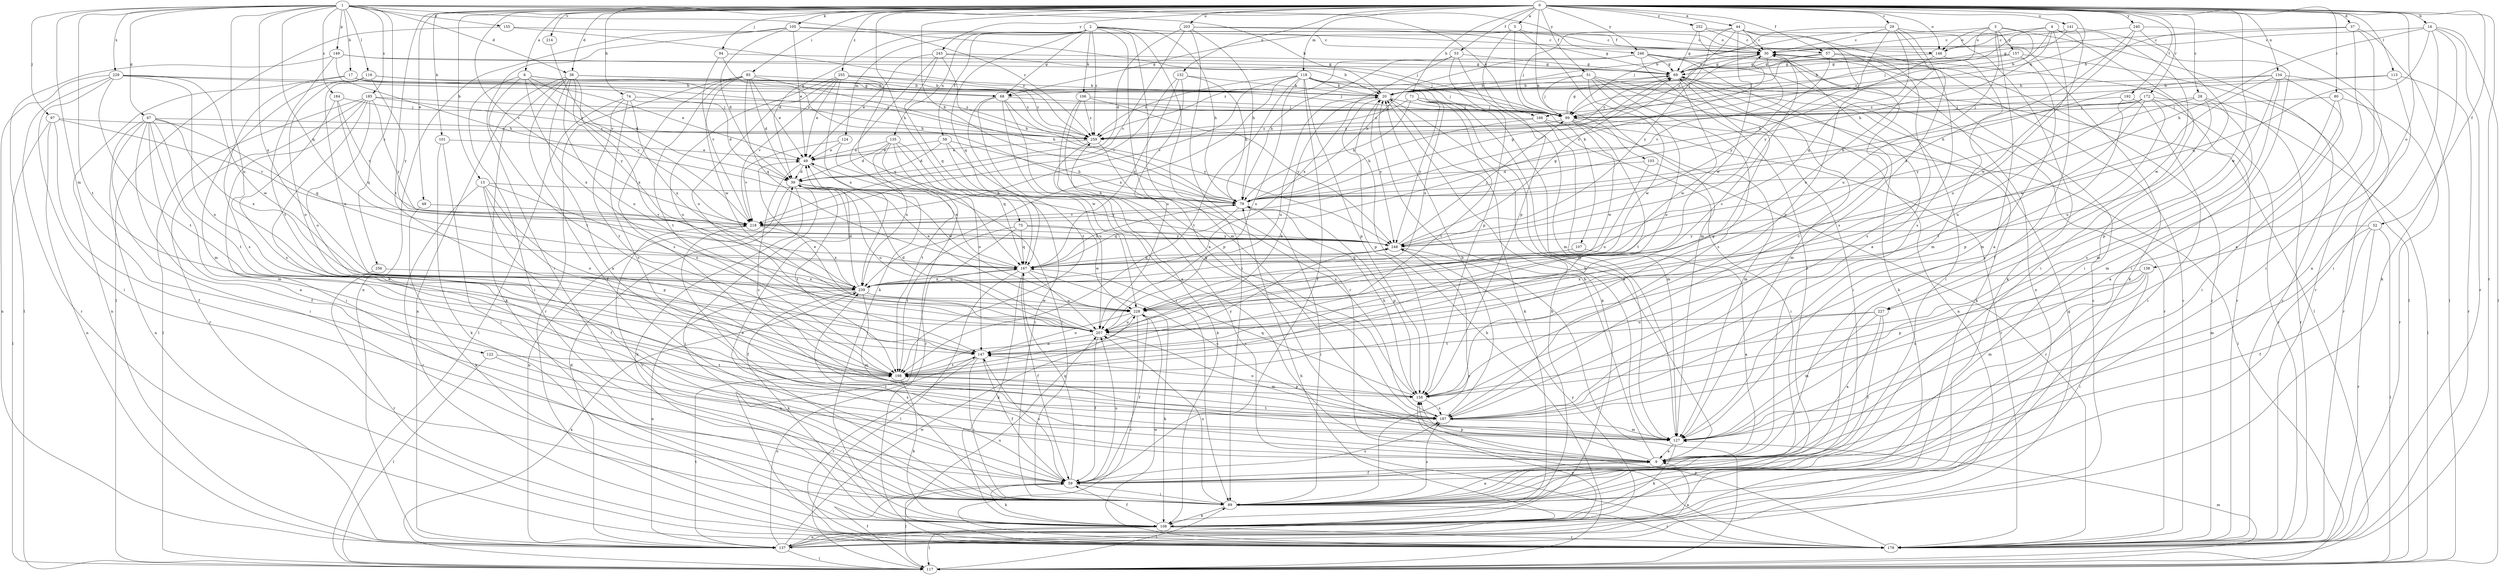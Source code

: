 strict digraph  {
0;
1;
2;
3;
4;
5;
6;
9;
13;
16;
17;
20;
28;
29;
30;
37;
38;
39;
44;
48;
49;
51;
52;
53;
57;
58;
59;
67;
68;
69;
71;
74;
75;
79;
80;
85;
89;
94;
97;
99;
101;
103;
105;
106;
107;
108;
113;
116;
117;
118;
122;
124;
127;
132;
134;
135;
137;
138;
141;
146;
147;
149;
155;
157;
158;
166;
167;
172;
178;
184;
185;
187;
192;
198;
203;
207;
214;
218;
227;
228;
229;
239;
240;
243;
246;
248;
252;
255;
256;
259;
0 -> 5  [label=a];
0 -> 6  [label=a];
0 -> 13  [label=b];
0 -> 16  [label=b];
0 -> 28  [label=c];
0 -> 29  [label=c];
0 -> 37  [label=d];
0 -> 38  [label=d];
0 -> 44  [label=e];
0 -> 48  [label=e];
0 -> 51  [label=f];
0 -> 52  [label=f];
0 -> 53  [label=f];
0 -> 57  [label=f];
0 -> 71  [label=h];
0 -> 74  [label=h];
0 -> 75  [label=h];
0 -> 79  [label=h];
0 -> 80  [label=i];
0 -> 85  [label=i];
0 -> 94  [label=j];
0 -> 101  [label=k];
0 -> 103  [label=k];
0 -> 105  [label=k];
0 -> 113  [label=l];
0 -> 118  [label=m];
0 -> 132  [label=n];
0 -> 134  [label=n];
0 -> 138  [label=o];
0 -> 141  [label=o];
0 -> 146  [label=o];
0 -> 166  [label=q];
0 -> 172  [label=r];
0 -> 178  [label=r];
0 -> 192  [label=t];
0 -> 198  [label=t];
0 -> 203  [label=u];
0 -> 214  [label=v];
0 -> 218  [label=v];
0 -> 227  [label=w];
0 -> 240  [label=y];
0 -> 243  [label=y];
0 -> 246  [label=y];
0 -> 252  [label=z];
0 -> 255  [label=z];
1 -> 17  [label=b];
1 -> 20  [label=b];
1 -> 38  [label=d];
1 -> 67  [label=g];
1 -> 97  [label=j];
1 -> 116  [label=l];
1 -> 122  [label=m];
1 -> 149  [label=p];
1 -> 155  [label=p];
1 -> 166  [label=q];
1 -> 167  [label=q];
1 -> 184  [label=s];
1 -> 185  [label=s];
1 -> 198  [label=t];
1 -> 207  [label=u];
1 -> 229  [label=x];
1 -> 239  [label=x];
1 -> 246  [label=y];
1 -> 256  [label=z];
1 -> 259  [label=z];
2 -> 9  [label=a];
2 -> 39  [label=d];
2 -> 57  [label=f];
2 -> 58  [label=f];
2 -> 68  [label=g];
2 -> 79  [label=h];
2 -> 89  [label=i];
2 -> 106  [label=k];
2 -> 124  [label=m];
2 -> 127  [label=m];
2 -> 135  [label=n];
2 -> 146  [label=o];
2 -> 167  [label=q];
2 -> 259  [label=z];
3 -> 9  [label=a];
3 -> 20  [label=b];
3 -> 99  [label=j];
3 -> 117  [label=l];
3 -> 146  [label=o];
3 -> 157  [label=p];
3 -> 207  [label=u];
3 -> 259  [label=z];
4 -> 20  [label=b];
4 -> 59  [label=f];
4 -> 68  [label=g];
4 -> 79  [label=h];
4 -> 89  [label=i];
4 -> 146  [label=o];
4 -> 227  [label=w];
5 -> 30  [label=c];
5 -> 68  [label=g];
5 -> 107  [label=k];
5 -> 127  [label=m];
5 -> 158  [label=p];
6 -> 39  [label=d];
6 -> 68  [label=g];
6 -> 89  [label=i];
6 -> 198  [label=t];
6 -> 218  [label=v];
6 -> 239  [label=x];
6 -> 259  [label=z];
9 -> 20  [label=b];
9 -> 59  [label=f];
9 -> 158  [label=p];
13 -> 59  [label=f];
13 -> 79  [label=h];
13 -> 147  [label=o];
13 -> 158  [label=p];
13 -> 178  [label=r];
13 -> 207  [label=u];
16 -> 30  [label=c];
16 -> 79  [label=h];
16 -> 89  [label=i];
16 -> 108  [label=k];
16 -> 117  [label=l];
16 -> 167  [label=q];
16 -> 178  [label=r];
17 -> 49  [label=e];
17 -> 68  [label=g];
17 -> 137  [label=n];
17 -> 187  [label=s];
17 -> 259  [label=z];
20 -> 99  [label=j];
20 -> 108  [label=k];
20 -> 158  [label=p];
20 -> 207  [label=u];
20 -> 248  [label=y];
28 -> 99  [label=j];
28 -> 178  [label=r];
28 -> 187  [label=s];
28 -> 207  [label=u];
28 -> 248  [label=y];
29 -> 30  [label=c];
29 -> 99  [label=j];
29 -> 108  [label=k];
29 -> 167  [label=q];
29 -> 187  [label=s];
29 -> 207  [label=u];
29 -> 248  [label=y];
30 -> 69  [label=g];
30 -> 99  [label=j];
30 -> 178  [label=r];
30 -> 218  [label=v];
37 -> 9  [label=a];
37 -> 20  [label=b];
37 -> 30  [label=c];
37 -> 89  [label=i];
37 -> 117  [label=l];
38 -> 9  [label=a];
38 -> 20  [label=b];
38 -> 59  [label=f];
38 -> 108  [label=k];
38 -> 137  [label=n];
38 -> 207  [label=u];
38 -> 239  [label=x];
38 -> 248  [label=y];
38 -> 259  [label=z];
39 -> 79  [label=h];
39 -> 89  [label=i];
39 -> 108  [label=k];
39 -> 137  [label=n];
39 -> 198  [label=t];
39 -> 207  [label=u];
39 -> 248  [label=y];
44 -> 30  [label=c];
44 -> 99  [label=j];
44 -> 108  [label=k];
44 -> 158  [label=p];
44 -> 187  [label=s];
44 -> 228  [label=w];
44 -> 248  [label=y];
44 -> 259  [label=z];
48 -> 108  [label=k];
48 -> 218  [label=v];
49 -> 39  [label=d];
49 -> 187  [label=s];
49 -> 228  [label=w];
51 -> 20  [label=b];
51 -> 89  [label=i];
51 -> 99  [label=j];
51 -> 137  [label=n];
51 -> 147  [label=o];
51 -> 187  [label=s];
51 -> 228  [label=w];
52 -> 59  [label=f];
52 -> 117  [label=l];
52 -> 127  [label=m];
52 -> 178  [label=r];
52 -> 248  [label=y];
53 -> 69  [label=g];
53 -> 79  [label=h];
53 -> 127  [label=m];
53 -> 158  [label=p];
53 -> 239  [label=x];
57 -> 69  [label=g];
57 -> 99  [label=j];
57 -> 178  [label=r];
57 -> 187  [label=s];
57 -> 248  [label=y];
58 -> 39  [label=d];
58 -> 49  [label=e];
58 -> 79  [label=h];
58 -> 89  [label=i];
58 -> 207  [label=u];
59 -> 89  [label=i];
59 -> 108  [label=k];
59 -> 117  [label=l];
59 -> 147  [label=o];
59 -> 167  [label=q];
59 -> 187  [label=s];
59 -> 207  [label=u];
67 -> 9  [label=a];
67 -> 59  [label=f];
67 -> 89  [label=i];
67 -> 127  [label=m];
67 -> 137  [label=n];
67 -> 167  [label=q];
67 -> 198  [label=t];
67 -> 239  [label=x];
67 -> 259  [label=z];
68 -> 9  [label=a];
68 -> 89  [label=i];
68 -> 99  [label=j];
68 -> 198  [label=t];
68 -> 228  [label=w];
68 -> 248  [label=y];
69 -> 20  [label=b];
69 -> 30  [label=c];
69 -> 108  [label=k];
69 -> 127  [label=m];
69 -> 178  [label=r];
69 -> 228  [label=w];
69 -> 259  [label=z];
71 -> 9  [label=a];
71 -> 79  [label=h];
71 -> 99  [label=j];
71 -> 198  [label=t];
71 -> 239  [label=x];
71 -> 248  [label=y];
71 -> 259  [label=z];
74 -> 39  [label=d];
74 -> 99  [label=j];
74 -> 117  [label=l];
74 -> 187  [label=s];
74 -> 198  [label=t];
74 -> 239  [label=x];
75 -> 167  [label=q];
75 -> 178  [label=r];
75 -> 198  [label=t];
75 -> 228  [label=w];
75 -> 248  [label=y];
79 -> 69  [label=g];
79 -> 89  [label=i];
79 -> 158  [label=p];
79 -> 167  [label=q];
79 -> 218  [label=v];
80 -> 9  [label=a];
80 -> 99  [label=j];
80 -> 127  [label=m];
80 -> 178  [label=r];
85 -> 20  [label=b];
85 -> 39  [label=d];
85 -> 49  [label=e];
85 -> 79  [label=h];
85 -> 167  [label=q];
85 -> 178  [label=r];
85 -> 187  [label=s];
85 -> 198  [label=t];
85 -> 228  [label=w];
89 -> 9  [label=a];
89 -> 49  [label=e];
89 -> 108  [label=k];
89 -> 178  [label=r];
89 -> 187  [label=s];
89 -> 207  [label=u];
89 -> 218  [label=v];
89 -> 239  [label=x];
89 -> 248  [label=y];
94 -> 69  [label=g];
94 -> 79  [label=h];
94 -> 218  [label=v];
97 -> 59  [label=f];
97 -> 117  [label=l];
97 -> 137  [label=n];
97 -> 218  [label=v];
97 -> 259  [label=z];
99 -> 69  [label=g];
99 -> 117  [label=l];
99 -> 127  [label=m];
99 -> 198  [label=t];
99 -> 228  [label=w];
99 -> 259  [label=z];
101 -> 49  [label=e];
101 -> 89  [label=i];
101 -> 108  [label=k];
103 -> 39  [label=d];
103 -> 178  [label=r];
103 -> 207  [label=u];
105 -> 30  [label=c];
105 -> 39  [label=d];
105 -> 49  [label=e];
105 -> 89  [label=i];
105 -> 99  [label=j];
105 -> 137  [label=n];
106 -> 99  [label=j];
106 -> 158  [label=p];
106 -> 187  [label=s];
106 -> 248  [label=y];
106 -> 259  [label=z];
107 -> 9  [label=a];
107 -> 167  [label=q];
108 -> 20  [label=b];
108 -> 59  [label=f];
108 -> 117  [label=l];
108 -> 137  [label=n];
108 -> 178  [label=r];
113 -> 9  [label=a];
113 -> 20  [label=b];
113 -> 178  [label=r];
113 -> 259  [label=z];
116 -> 20  [label=b];
116 -> 99  [label=j];
116 -> 127  [label=m];
116 -> 147  [label=o];
116 -> 207  [label=u];
116 -> 248  [label=y];
117 -> 20  [label=b];
117 -> 59  [label=f];
117 -> 89  [label=i];
117 -> 127  [label=m];
117 -> 239  [label=x];
118 -> 20  [label=b];
118 -> 59  [label=f];
118 -> 99  [label=j];
118 -> 108  [label=k];
118 -> 127  [label=m];
118 -> 158  [label=p];
118 -> 198  [label=t];
118 -> 207  [label=u];
118 -> 218  [label=v];
118 -> 239  [label=x];
118 -> 259  [label=z];
122 -> 9  [label=a];
122 -> 117  [label=l];
122 -> 198  [label=t];
124 -> 49  [label=e];
124 -> 89  [label=i];
124 -> 218  [label=v];
127 -> 9  [label=a];
127 -> 20  [label=b];
127 -> 108  [label=k];
127 -> 198  [label=t];
132 -> 20  [label=b];
132 -> 79  [label=h];
132 -> 167  [label=q];
132 -> 207  [label=u];
132 -> 218  [label=v];
134 -> 20  [label=b];
134 -> 79  [label=h];
134 -> 89  [label=i];
134 -> 127  [label=m];
134 -> 158  [label=p];
134 -> 178  [label=r];
134 -> 228  [label=w];
135 -> 39  [label=d];
135 -> 49  [label=e];
135 -> 147  [label=o];
135 -> 167  [label=q];
135 -> 178  [label=r];
135 -> 198  [label=t];
135 -> 239  [label=x];
137 -> 9  [label=a];
137 -> 30  [label=c];
137 -> 39  [label=d];
137 -> 69  [label=g];
137 -> 79  [label=h];
137 -> 117  [label=l];
137 -> 147  [label=o];
137 -> 158  [label=p];
137 -> 198  [label=t];
137 -> 228  [label=w];
137 -> 248  [label=y];
138 -> 89  [label=i];
138 -> 127  [label=m];
138 -> 158  [label=p];
138 -> 187  [label=s];
138 -> 239  [label=x];
141 -> 30  [label=c];
141 -> 69  [label=g];
141 -> 89  [label=i];
141 -> 147  [label=o];
146 -> 69  [label=g];
146 -> 79  [label=h];
146 -> 127  [label=m];
147 -> 30  [label=c];
147 -> 59  [label=f];
147 -> 89  [label=i];
147 -> 178  [label=r];
147 -> 198  [label=t];
149 -> 20  [label=b];
149 -> 69  [label=g];
149 -> 79  [label=h];
149 -> 117  [label=l];
149 -> 198  [label=t];
155 -> 30  [label=c];
155 -> 117  [label=l];
155 -> 259  [label=z];
157 -> 20  [label=b];
157 -> 69  [label=g];
157 -> 127  [label=m];
157 -> 178  [label=r];
158 -> 69  [label=g];
158 -> 79  [label=h];
158 -> 147  [label=o];
158 -> 167  [label=q];
158 -> 187  [label=s];
166 -> 79  [label=h];
166 -> 89  [label=i];
166 -> 127  [label=m];
166 -> 178  [label=r];
166 -> 259  [label=z];
167 -> 49  [label=e];
167 -> 59  [label=f];
167 -> 79  [label=h];
167 -> 108  [label=k];
167 -> 117  [label=l];
167 -> 187  [label=s];
167 -> 207  [label=u];
167 -> 239  [label=x];
167 -> 248  [label=y];
172 -> 79  [label=h];
172 -> 99  [label=j];
172 -> 117  [label=l];
172 -> 178  [label=r];
172 -> 187  [label=s];
172 -> 198  [label=t];
172 -> 207  [label=u];
178 -> 30  [label=c];
178 -> 158  [label=p];
178 -> 207  [label=u];
178 -> 228  [label=w];
178 -> 259  [label=z];
184 -> 99  [label=j];
184 -> 167  [label=q];
184 -> 187  [label=s];
184 -> 218  [label=v];
185 -> 9  [label=a];
185 -> 89  [label=i];
185 -> 99  [label=j];
185 -> 117  [label=l];
185 -> 147  [label=o];
185 -> 178  [label=r];
185 -> 248  [label=y];
185 -> 259  [label=z];
187 -> 20  [label=b];
187 -> 30  [label=c];
187 -> 127  [label=m];
192 -> 89  [label=i];
192 -> 99  [label=j];
192 -> 158  [label=p];
198 -> 20  [label=b];
198 -> 108  [label=k];
198 -> 158  [label=p];
198 -> 248  [label=y];
203 -> 30  [label=c];
203 -> 39  [label=d];
203 -> 69  [label=g];
203 -> 79  [label=h];
203 -> 178  [label=r];
203 -> 218  [label=v];
207 -> 39  [label=d];
207 -> 49  [label=e];
207 -> 59  [label=f];
207 -> 127  [label=m];
207 -> 147  [label=o];
214 -> 218  [label=v];
218 -> 30  [label=c];
218 -> 59  [label=f];
218 -> 239  [label=x];
218 -> 248  [label=y];
227 -> 9  [label=a];
227 -> 59  [label=f];
227 -> 127  [label=m];
227 -> 198  [label=t];
227 -> 207  [label=u];
228 -> 49  [label=e];
228 -> 59  [label=f];
228 -> 108  [label=k];
228 -> 147  [label=o];
228 -> 178  [label=r];
228 -> 207  [label=u];
229 -> 20  [label=b];
229 -> 89  [label=i];
229 -> 137  [label=n];
229 -> 147  [label=o];
229 -> 178  [label=r];
229 -> 198  [label=t];
229 -> 228  [label=w];
229 -> 259  [label=z];
239 -> 39  [label=d];
239 -> 108  [label=k];
239 -> 127  [label=m];
239 -> 137  [label=n];
239 -> 167  [label=q];
239 -> 228  [label=w];
240 -> 30  [label=c];
240 -> 89  [label=i];
240 -> 178  [label=r];
240 -> 228  [label=w];
240 -> 239  [label=x];
243 -> 49  [label=e];
243 -> 69  [label=g];
243 -> 79  [label=h];
243 -> 99  [label=j];
243 -> 108  [label=k];
243 -> 167  [label=q];
246 -> 59  [label=f];
246 -> 69  [label=g];
246 -> 79  [label=h];
246 -> 89  [label=i];
246 -> 108  [label=k];
246 -> 117  [label=l];
246 -> 259  [label=z];
248 -> 69  [label=g];
248 -> 99  [label=j];
248 -> 117  [label=l];
248 -> 167  [label=q];
252 -> 9  [label=a];
252 -> 30  [label=c];
252 -> 69  [label=g];
252 -> 137  [label=n];
255 -> 20  [label=b];
255 -> 49  [label=e];
255 -> 147  [label=o];
255 -> 167  [label=q];
255 -> 207  [label=u];
255 -> 218  [label=v];
255 -> 239  [label=x];
255 -> 259  [label=z];
256 -> 178  [label=r];
256 -> 239  [label=x];
259 -> 49  [label=e];
259 -> 108  [label=k];
259 -> 187  [label=s];
}
